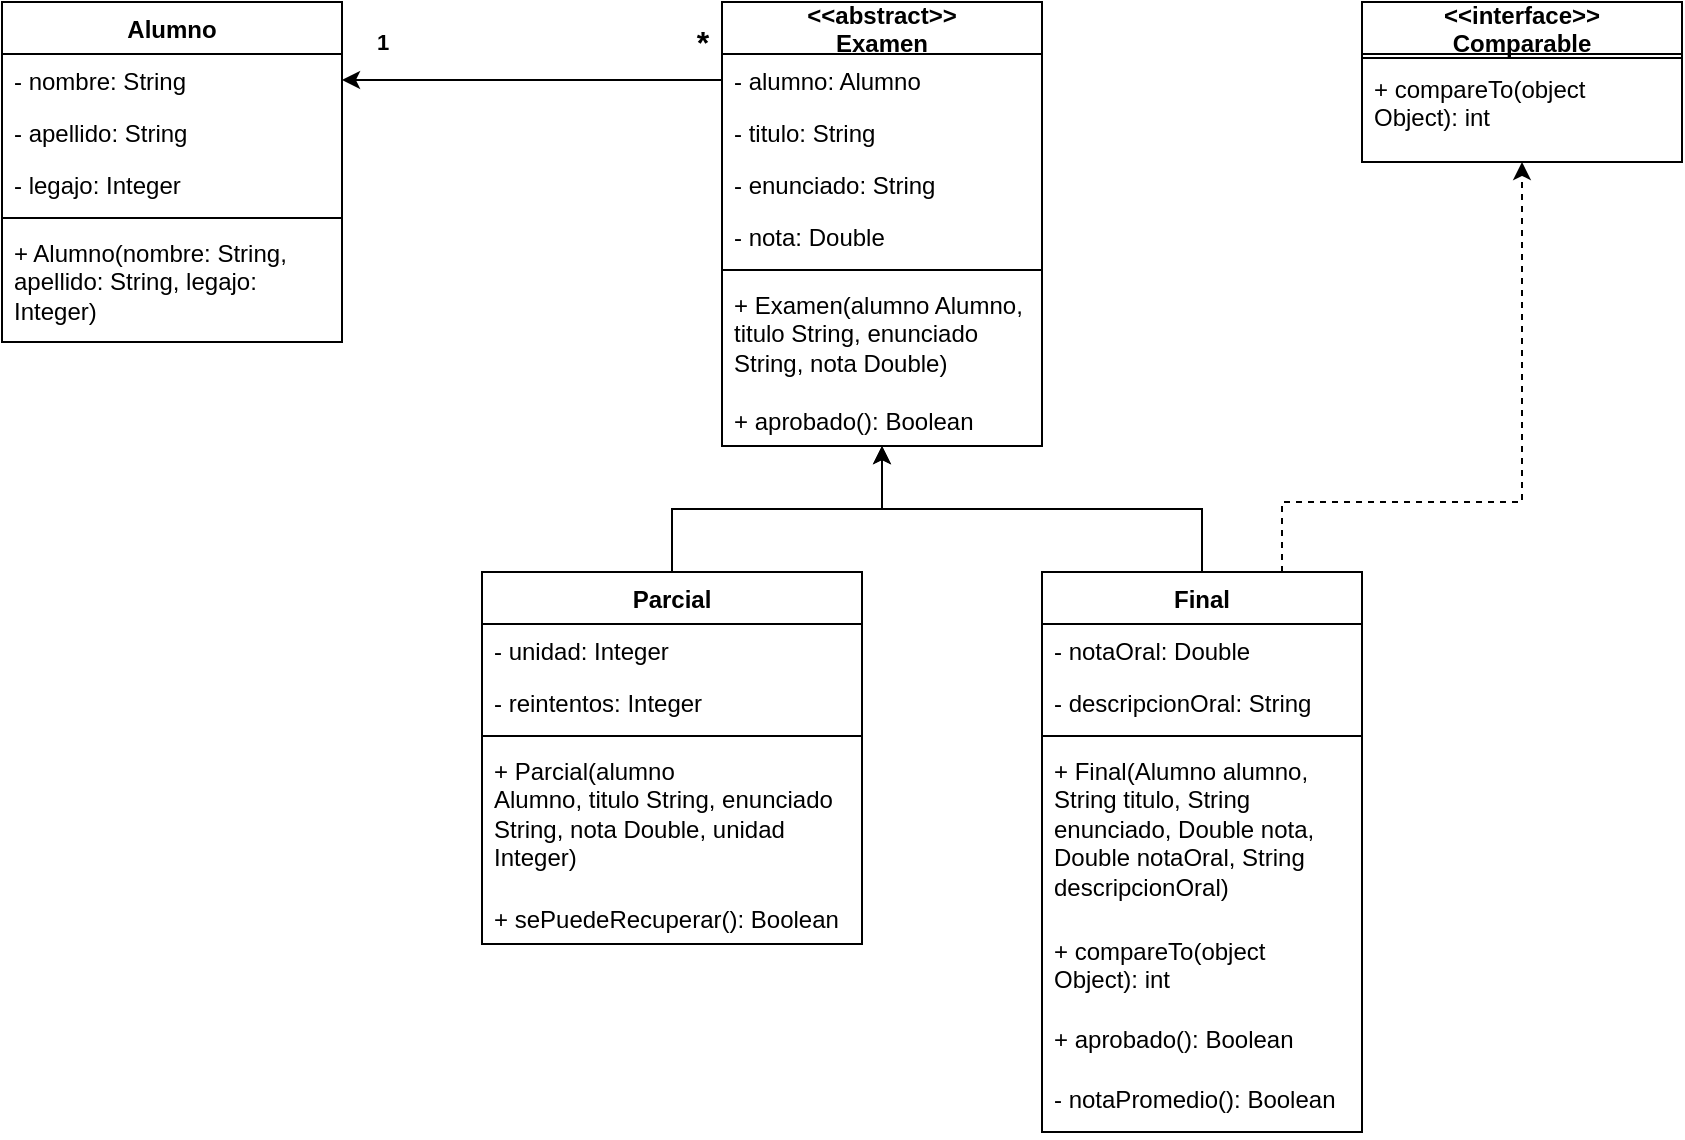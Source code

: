 <mxfile version="15.7.3" type="device"><diagram id="KITrpZSckolOGMfYCZQA" name="Page-1"><mxGraphModel dx="1221" dy="688" grid="1" gridSize="10" guides="1" tooltips="1" connect="1" arrows="1" fold="1" page="1" pageScale="1" pageWidth="827" pageHeight="1169" math="0" shadow="0"><root><mxCell id="0"/><mxCell id="1" parent="0"/><mxCell id="-Dv1A6vW4x8XQAWfgV3K-1" value="Alumno" style="swimlane;fontStyle=1;childLayout=stackLayout;horizontal=1;startSize=26;fillColor=none;horizontalStack=0;resizeParent=1;resizeParentMax=0;resizeLast=0;collapsible=1;marginBottom=0;" vertex="1" parent="1"><mxGeometry x="160" y="40" width="170" height="170" as="geometry"/></mxCell><mxCell id="-Dv1A6vW4x8XQAWfgV3K-2" value="- nombre: String" style="text;strokeColor=none;fillColor=none;align=left;verticalAlign=top;spacingLeft=4;spacingRight=4;overflow=hidden;rotatable=0;points=[[0,0.5],[1,0.5]];portConstraint=eastwest;" vertex="1" parent="-Dv1A6vW4x8XQAWfgV3K-1"><mxGeometry y="26" width="170" height="26" as="geometry"/></mxCell><mxCell id="-Dv1A6vW4x8XQAWfgV3K-3" value="- apellido: String" style="text;strokeColor=none;fillColor=none;align=left;verticalAlign=top;spacingLeft=4;spacingRight=4;overflow=hidden;rotatable=0;points=[[0,0.5],[1,0.5]];portConstraint=eastwest;" vertex="1" parent="-Dv1A6vW4x8XQAWfgV3K-1"><mxGeometry y="52" width="170" height="26" as="geometry"/></mxCell><mxCell id="-Dv1A6vW4x8XQAWfgV3K-4" value="- legajo: Integer" style="text;strokeColor=none;fillColor=none;align=left;verticalAlign=top;spacingLeft=4;spacingRight=4;overflow=hidden;rotatable=0;points=[[0,0.5],[1,0.5]];portConstraint=eastwest;" vertex="1" parent="-Dv1A6vW4x8XQAWfgV3K-1"><mxGeometry y="78" width="170" height="26" as="geometry"/></mxCell><mxCell id="-Dv1A6vW4x8XQAWfgV3K-5" value="" style="line;strokeWidth=1;fillColor=none;align=left;verticalAlign=middle;spacingTop=-1;spacingLeft=3;spacingRight=3;rotatable=0;labelPosition=right;points=[];portConstraint=eastwest;" vertex="1" parent="-Dv1A6vW4x8XQAWfgV3K-1"><mxGeometry y="104" width="170" height="8" as="geometry"/></mxCell><mxCell id="-Dv1A6vW4x8XQAWfgV3K-6" value="+ Alumno(nombre: String, apellido: String, legajo: Integer)" style="text;strokeColor=none;fillColor=none;align=left;verticalAlign=top;spacingLeft=4;spacingRight=4;overflow=hidden;rotatable=0;points=[[0,0.5],[1,0.5]];portConstraint=eastwest;whiteSpace=wrap;" vertex="1" parent="-Dv1A6vW4x8XQAWfgV3K-1"><mxGeometry y="112" width="170" height="58" as="geometry"/></mxCell><mxCell id="-Dv1A6vW4x8XQAWfgV3K-7" value="&lt;&lt;abstract&gt;&gt;&#10;Examen" style="swimlane;fontStyle=1;childLayout=stackLayout;horizontal=1;startSize=26;fillColor=none;horizontalStack=0;resizeParent=1;resizeParentMax=0;resizeLast=0;collapsible=1;marginBottom=0;" vertex="1" parent="1"><mxGeometry x="520" y="40" width="160" height="222" as="geometry"><mxRectangle x="520" y="40" width="80" height="26" as="alternateBounds"/></mxGeometry></mxCell><mxCell id="-Dv1A6vW4x8XQAWfgV3K-8" value="- alumno: Alumno" style="text;strokeColor=none;fillColor=none;align=left;verticalAlign=top;spacingLeft=4;spacingRight=4;overflow=hidden;rotatable=0;points=[[0,0.5],[1,0.5]];portConstraint=eastwest;" vertex="1" parent="-Dv1A6vW4x8XQAWfgV3K-7"><mxGeometry y="26" width="160" height="26" as="geometry"/></mxCell><mxCell id="-Dv1A6vW4x8XQAWfgV3K-9" value="- titulo: String" style="text;strokeColor=none;fillColor=none;align=left;verticalAlign=top;spacingLeft=4;spacingRight=4;overflow=hidden;rotatable=0;points=[[0,0.5],[1,0.5]];portConstraint=eastwest;" vertex="1" parent="-Dv1A6vW4x8XQAWfgV3K-7"><mxGeometry y="52" width="160" height="26" as="geometry"/></mxCell><mxCell id="-Dv1A6vW4x8XQAWfgV3K-10" value="- enunciado: String" style="text;strokeColor=none;fillColor=none;align=left;verticalAlign=top;spacingLeft=4;spacingRight=4;overflow=hidden;rotatable=0;points=[[0,0.5],[1,0.5]];portConstraint=eastwest;" vertex="1" parent="-Dv1A6vW4x8XQAWfgV3K-7"><mxGeometry y="78" width="160" height="26" as="geometry"/></mxCell><mxCell id="-Dv1A6vW4x8XQAWfgV3K-11" value="- nota: Double" style="text;strokeColor=none;fillColor=none;align=left;verticalAlign=top;spacingLeft=4;spacingRight=4;overflow=hidden;rotatable=0;points=[[0,0.5],[1,0.5]];portConstraint=eastwest;" vertex="1" parent="-Dv1A6vW4x8XQAWfgV3K-7"><mxGeometry y="104" width="160" height="26" as="geometry"/></mxCell><mxCell id="-Dv1A6vW4x8XQAWfgV3K-24" value="" style="line;strokeWidth=1;fillColor=none;align=left;verticalAlign=middle;spacingTop=-1;spacingLeft=3;spacingRight=3;rotatable=0;labelPosition=right;points=[];portConstraint=eastwest;fontSize=16;" vertex="1" parent="-Dv1A6vW4x8XQAWfgV3K-7"><mxGeometry y="130" width="160" height="8" as="geometry"/></mxCell><mxCell id="-Dv1A6vW4x8XQAWfgV3K-44" value="+ Examen(alumno Alumno, titulo String, enunciado String, nota Double)" style="text;strokeColor=none;fillColor=none;align=left;verticalAlign=top;spacingLeft=4;spacingRight=4;overflow=hidden;rotatable=0;points=[[0,0.5],[1,0.5]];portConstraint=eastwest;whiteSpace=wrap;" vertex="1" parent="-Dv1A6vW4x8XQAWfgV3K-7"><mxGeometry y="138" width="160" height="58" as="geometry"/></mxCell><mxCell id="-Dv1A6vW4x8XQAWfgV3K-25" value="+ aprobado(): Boolean " style="text;strokeColor=none;fillColor=none;align=left;verticalAlign=top;spacingLeft=4;spacingRight=4;overflow=hidden;rotatable=0;points=[[0,0.5],[1,0.5]];portConstraint=eastwest;fontSize=12;" vertex="1" parent="-Dv1A6vW4x8XQAWfgV3K-7"><mxGeometry y="196" width="160" height="26" as="geometry"/></mxCell><mxCell id="-Dv1A6vW4x8XQAWfgV3K-45" style="edgeStyle=orthogonalEdgeStyle;rounded=0;orthogonalLoop=1;jettySize=auto;html=1;exitX=0.5;exitY=0;exitDx=0;exitDy=0;entryX=0.5;entryY=1;entryDx=0;entryDy=0;fontSize=12;" edge="1" parent="1" source="-Dv1A6vW4x8XQAWfgV3K-12" target="-Dv1A6vW4x8XQAWfgV3K-7"><mxGeometry relative="1" as="geometry"/></mxCell><mxCell id="-Dv1A6vW4x8XQAWfgV3K-12" value="Parcial" style="swimlane;fontStyle=1;childLayout=stackLayout;horizontal=1;startSize=26;fillColor=none;horizontalStack=0;resizeParent=1;resizeParentMax=0;resizeLast=0;collapsible=1;marginBottom=0;" vertex="1" parent="1"><mxGeometry x="400" y="325" width="190" height="186" as="geometry"/></mxCell><mxCell id="-Dv1A6vW4x8XQAWfgV3K-13" value="- unidad: Integer" style="text;strokeColor=none;fillColor=none;align=left;verticalAlign=top;spacingLeft=4;spacingRight=4;overflow=hidden;rotatable=0;points=[[0,0.5],[1,0.5]];portConstraint=eastwest;" vertex="1" parent="-Dv1A6vW4x8XQAWfgV3K-12"><mxGeometry y="26" width="190" height="26" as="geometry"/></mxCell><mxCell id="-Dv1A6vW4x8XQAWfgV3K-14" value="- reintentos: Integer" style="text;strokeColor=none;fillColor=none;align=left;verticalAlign=top;spacingLeft=4;spacingRight=4;overflow=hidden;rotatable=0;points=[[0,0.5],[1,0.5]];portConstraint=eastwest;" vertex="1" parent="-Dv1A6vW4x8XQAWfgV3K-12"><mxGeometry y="52" width="190" height="26" as="geometry"/></mxCell><mxCell id="-Dv1A6vW4x8XQAWfgV3K-42" value="" style="line;strokeWidth=1;fillColor=none;align=left;verticalAlign=middle;spacingTop=-1;spacingLeft=3;spacingRight=3;rotatable=0;labelPosition=right;points=[];portConstraint=eastwest;fontSize=12;" vertex="1" parent="-Dv1A6vW4x8XQAWfgV3K-12"><mxGeometry y="78" width="190" height="8" as="geometry"/></mxCell><mxCell id="-Dv1A6vW4x8XQAWfgV3K-47" value="+ Parcial(alumno&#10;Alumno, titulo String, enunciado String, nota Double, unidad Integer)" style="text;strokeColor=none;fillColor=none;align=left;verticalAlign=top;spacingLeft=4;spacingRight=4;overflow=hidden;rotatable=0;points=[[0,0.5],[1,0.5]];portConstraint=eastwest;fontSize=12;whiteSpace=wrap;" vertex="1" parent="-Dv1A6vW4x8XQAWfgV3K-12"><mxGeometry y="86" width="190" height="74" as="geometry"/></mxCell><mxCell id="-Dv1A6vW4x8XQAWfgV3K-43" value="+ sePuedeRecuperar(): Boolean" style="text;strokeColor=none;fillColor=none;align=left;verticalAlign=top;spacingLeft=4;spacingRight=4;overflow=hidden;rotatable=0;points=[[0,0.5],[1,0.5]];portConstraint=eastwest;fontSize=12;" vertex="1" parent="-Dv1A6vW4x8XQAWfgV3K-12"><mxGeometry y="160" width="190" height="26" as="geometry"/></mxCell><mxCell id="-Dv1A6vW4x8XQAWfgV3K-39" style="edgeStyle=orthogonalEdgeStyle;rounded=0;orthogonalLoop=1;jettySize=auto;html=1;exitX=0.75;exitY=0;exitDx=0;exitDy=0;fontSize=12;entryX=0.5;entryY=1;entryDx=0;entryDy=0;dashed=1;" edge="1" parent="1" source="-Dv1A6vW4x8XQAWfgV3K-16" target="-Dv1A6vW4x8XQAWfgV3K-34"><mxGeometry relative="1" as="geometry"><mxPoint x="930" y="140" as="targetPoint"/><Array as="points"><mxPoint x="800" y="290"/><mxPoint x="920" y="290"/></Array></mxGeometry></mxCell><mxCell id="-Dv1A6vW4x8XQAWfgV3K-46" style="edgeStyle=orthogonalEdgeStyle;rounded=0;orthogonalLoop=1;jettySize=auto;html=1;exitX=0.5;exitY=0;exitDx=0;exitDy=0;entryX=0.5;entryY=1;entryDx=0;entryDy=0;fontSize=12;" edge="1" parent="1" source="-Dv1A6vW4x8XQAWfgV3K-16" target="-Dv1A6vW4x8XQAWfgV3K-7"><mxGeometry relative="1" as="geometry"/></mxCell><mxCell id="-Dv1A6vW4x8XQAWfgV3K-16" value="Final" style="swimlane;fontStyle=1;childLayout=stackLayout;horizontal=1;startSize=26;fillColor=none;horizontalStack=0;resizeParent=1;resizeParentMax=0;resizeLast=0;collapsible=1;marginBottom=0;" vertex="1" parent="1"><mxGeometry x="680" y="325" width="160" height="280" as="geometry"/></mxCell><mxCell id="-Dv1A6vW4x8XQAWfgV3K-17" value="- notaOral: Double" style="text;strokeColor=none;fillColor=none;align=left;verticalAlign=top;spacingLeft=4;spacingRight=4;overflow=hidden;rotatable=0;points=[[0,0.5],[1,0.5]];portConstraint=eastwest;" vertex="1" parent="-Dv1A6vW4x8XQAWfgV3K-16"><mxGeometry y="26" width="160" height="26" as="geometry"/></mxCell><mxCell id="-Dv1A6vW4x8XQAWfgV3K-18" value="- descripcionOral: String" style="text;strokeColor=none;fillColor=none;align=left;verticalAlign=top;spacingLeft=4;spacingRight=4;overflow=hidden;rotatable=0;points=[[0,0.5],[1,0.5]];portConstraint=eastwest;" vertex="1" parent="-Dv1A6vW4x8XQAWfgV3K-16"><mxGeometry y="52" width="160" height="26" as="geometry"/></mxCell><mxCell id="-Dv1A6vW4x8XQAWfgV3K-40" value="" style="line;strokeWidth=1;fillColor=none;align=left;verticalAlign=middle;spacingTop=-1;spacingLeft=3;spacingRight=3;rotatable=0;labelPosition=right;points=[];portConstraint=eastwest;fontSize=12;" vertex="1" parent="-Dv1A6vW4x8XQAWfgV3K-16"><mxGeometry y="78" width="160" height="8" as="geometry"/></mxCell><mxCell id="-Dv1A6vW4x8XQAWfgV3K-48" value="+ Final(Alumno alumno, String titulo, String enunciado, Double nota, Double notaOral, String descripcionOral)" style="text;strokeColor=none;fillColor=none;align=left;verticalAlign=top;spacingLeft=4;spacingRight=4;overflow=hidden;rotatable=0;points=[[0,0.5],[1,0.5]];portConstraint=eastwest;fontSize=12;whiteSpace=wrap;" vertex="1" parent="-Dv1A6vW4x8XQAWfgV3K-16"><mxGeometry y="86" width="160" height="90" as="geometry"/></mxCell><mxCell id="-Dv1A6vW4x8XQAWfgV3K-41" value="+ compareTo(object &#10;Object): int" style="text;strokeColor=none;fillColor=none;align=left;verticalAlign=top;spacingLeft=4;spacingRight=4;overflow=hidden;rotatable=0;points=[[0,0.5],[1,0.5]];portConstraint=eastwest;fontSize=12;" vertex="1" parent="-Dv1A6vW4x8XQAWfgV3K-16"><mxGeometry y="176" width="160" height="44" as="geometry"/></mxCell><mxCell id="-Dv1A6vW4x8XQAWfgV3K-49" value="+ aprobado(): Boolean" style="text;strokeColor=none;fillColor=none;align=left;verticalAlign=top;spacingLeft=4;spacingRight=4;overflow=hidden;rotatable=0;points=[[0,0.5],[1,0.5]];portConstraint=eastwest;fontSize=12;" vertex="1" parent="-Dv1A6vW4x8XQAWfgV3K-16"><mxGeometry y="220" width="160" height="30" as="geometry"/></mxCell><mxCell id="-Dv1A6vW4x8XQAWfgV3K-50" value="- notaPromedio(): Boolean" style="text;strokeColor=none;fillColor=none;align=left;verticalAlign=top;spacingLeft=4;spacingRight=4;overflow=hidden;rotatable=0;points=[[0,0.5],[1,0.5]];portConstraint=eastwest;fontSize=12;" vertex="1" parent="-Dv1A6vW4x8XQAWfgV3K-16"><mxGeometry y="250" width="160" height="30" as="geometry"/></mxCell><mxCell id="-Dv1A6vW4x8XQAWfgV3K-22" value="1" style="edgeStyle=orthogonalEdgeStyle;rounded=0;orthogonalLoop=1;jettySize=auto;html=1;exitX=0;exitY=0.5;exitDx=0;exitDy=0;entryX=1;entryY=0.5;entryDx=0;entryDy=0;fontStyle=1" edge="1" parent="1" source="-Dv1A6vW4x8XQAWfgV3K-8" target="-Dv1A6vW4x8XQAWfgV3K-2"><mxGeometry x="0.789" y="-19" relative="1" as="geometry"><mxPoint as="offset"/></mxGeometry></mxCell><mxCell id="-Dv1A6vW4x8XQAWfgV3K-23" value="&lt;b&gt;&lt;font style=&quot;font-size: 16px&quot;&gt;*&lt;/font&gt;&lt;/b&gt;" style="edgeLabel;html=1;align=center;verticalAlign=middle;resizable=0;points=[];" vertex="1" connectable="0" parent="-Dv1A6vW4x8XQAWfgV3K-22"><mxGeometry x="-0.745" y="-3" relative="1" as="geometry"><mxPoint x="14" y="-16" as="offset"/></mxGeometry></mxCell><mxCell id="-Dv1A6vW4x8XQAWfgV3K-34" value="&lt;&lt;interface&gt;&gt;&#10;Comparable" style="swimlane;fontStyle=1;childLayout=stackLayout;horizontal=1;startSize=26;fillColor=none;horizontalStack=0;resizeParent=1;resizeParentMax=0;resizeLast=0;collapsible=1;marginBottom=0;fontSize=12;" vertex="1" parent="1"><mxGeometry x="840" y="40" width="160" height="80" as="geometry"><mxRectangle x="840" y="40" width="100" height="26" as="alternateBounds"/></mxGeometry></mxCell><mxCell id="-Dv1A6vW4x8XQAWfgV3K-38" value="" style="line;strokeWidth=1;fillColor=none;align=left;verticalAlign=middle;spacingTop=-1;spacingLeft=3;spacingRight=3;rotatable=0;labelPosition=right;points=[];portConstraint=eastwest;fontSize=12;" vertex="1" parent="-Dv1A6vW4x8XQAWfgV3K-34"><mxGeometry y="26" width="160" height="4" as="geometry"/></mxCell><mxCell id="-Dv1A6vW4x8XQAWfgV3K-35" value="+ compareTo(object &#10;Object): int" style="text;strokeColor=none;fillColor=none;align=left;verticalAlign=top;spacingLeft=4;spacingRight=4;overflow=hidden;rotatable=0;points=[[0,0.5],[1,0.5]];portConstraint=eastwest;fontSize=12;" vertex="1" parent="-Dv1A6vW4x8XQAWfgV3K-34"><mxGeometry y="30" width="160" height="50" as="geometry"/></mxCell></root></mxGraphModel></diagram></mxfile>